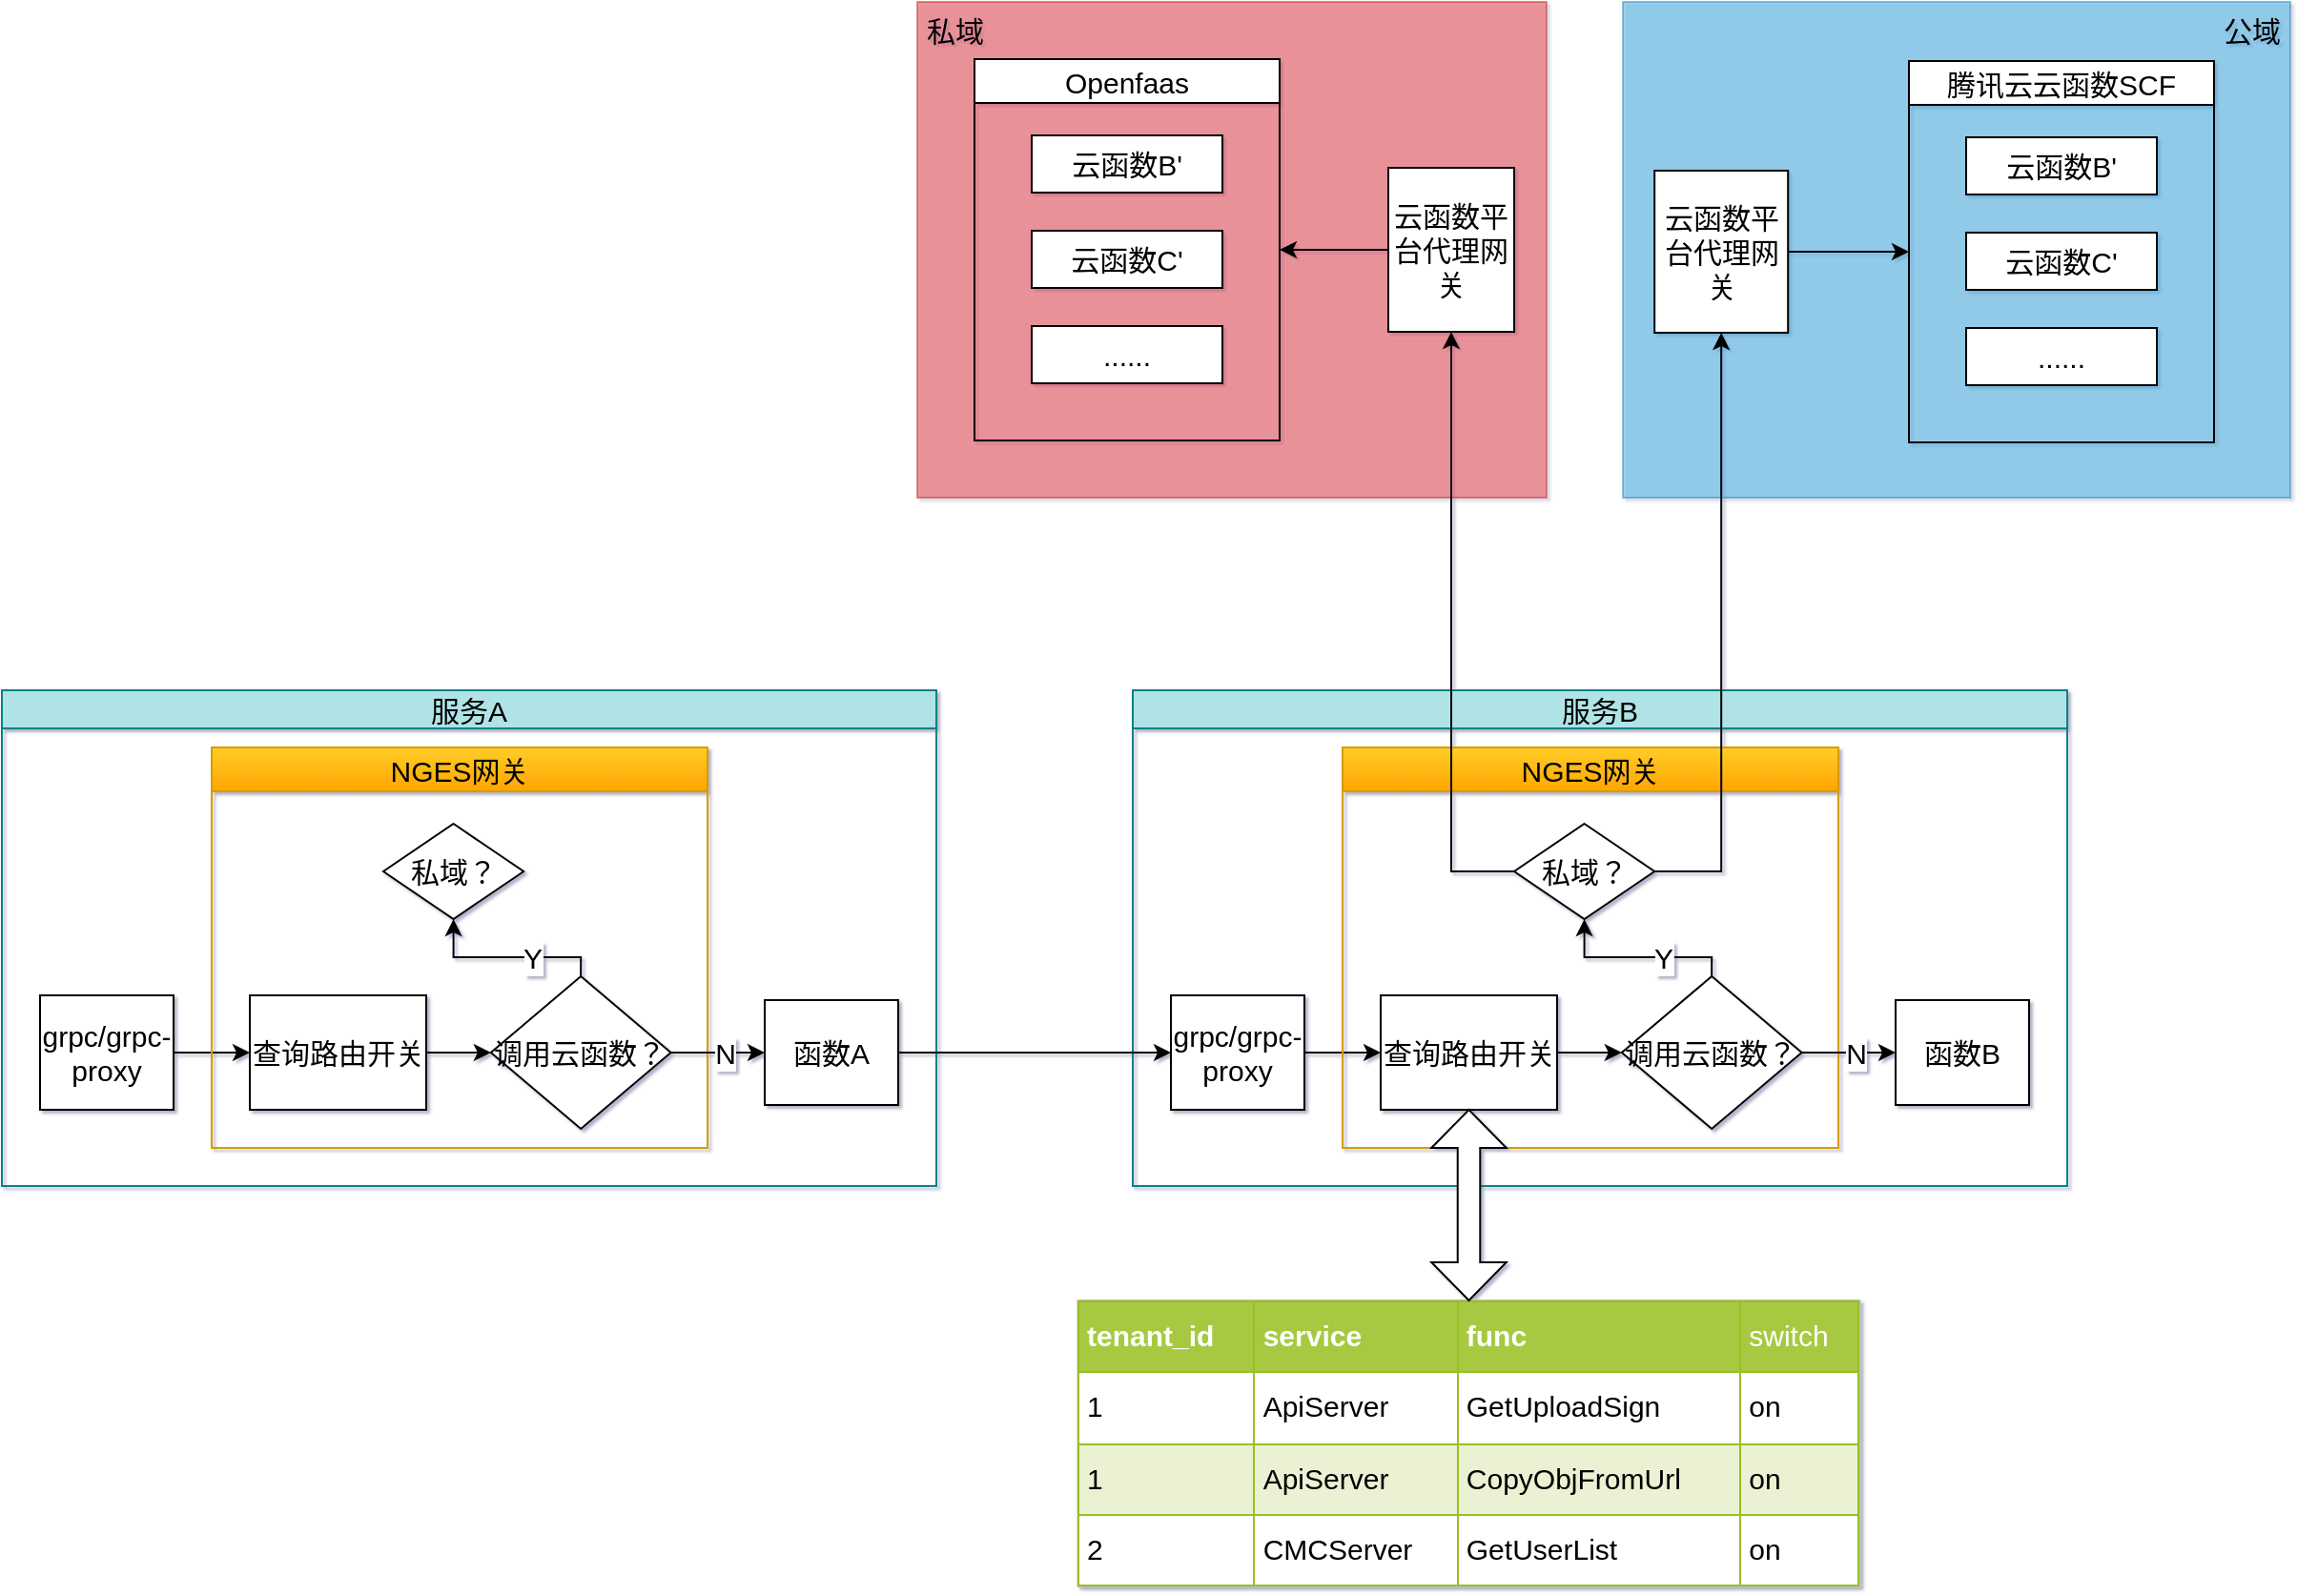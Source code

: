 <mxfile version="16.6.5" type="github" pages="2">
  <diagram id="JWkSaCIBXw_BbC1OM_UT" name="Page-1">
    <mxGraphModel dx="2948" dy="2355" grid="1" gridSize="10" guides="1" tooltips="1" connect="1" arrows="1" fold="1" page="1" pageScale="1" pageWidth="827" pageHeight="1169" background="none" math="0" shadow="1">
      <root>
        <mxCell id="0" />
        <mxCell id="1" parent="0" />
        <mxCell id="8ChkczAc9QmY6yMEM5Gc-102" value="" style="rounded=0;whiteSpace=wrap;html=1;fontSize=15;fillColor=#e51400;strokeColor=#B20000;opacity=40;fontColor=#ffffff;fontStyle=0" vertex="1" parent="1">
          <mxGeometry x="-190" y="-301" width="330" height="260" as="geometry" />
        </mxCell>
        <mxCell id="8ChkczAc9QmY6yMEM5Gc-101" value="" style="rounded=0;whiteSpace=wrap;html=1;fontSize=15;fillColor=#1ba1e2;strokeColor=#006EAF;opacity=40;fontColor=#ffffff;fontStyle=0" vertex="1" parent="1">
          <mxGeometry x="180" y="-301" width="350" height="260" as="geometry" />
        </mxCell>
        <mxCell id="iRXNjvUi3MBMvU93vo_h-6" value="&lt;table border=&quot;1&quot; width=&quot;100%&quot; cellpadding=&quot;4&quot; style=&quot;width: 100%; height: 100%; border-collapse: collapse; font-size: 15px;&quot;&gt;&lt;tbody style=&quot;font-size: 15px;&quot;&gt;&lt;tr style=&quot;background-color: rgb(167, 201, 66); color: rgb(255, 255, 255); border: 1px solid rgb(152, 191, 33); font-size: 15px;&quot;&gt;&lt;th align=&quot;left&quot; style=&quot;font-size: 15px;&quot;&gt;tenant_id&lt;/th&gt;&lt;th align=&quot;left&quot; style=&quot;font-size: 15px;&quot;&gt;service&lt;/th&gt;&lt;th align=&quot;left&quot; style=&quot;font-size: 15px;&quot;&gt;func&lt;/th&gt;&lt;td style=&quot;font-size: 15px;&quot;&gt;&lt;span style=&quot;font-size: 15px;&quot;&gt;switch&lt;/span&gt;&lt;/td&gt;&lt;/tr&gt;&lt;tr style=&quot;border: 1px solid rgb(152, 191, 33); font-size: 15px;&quot;&gt;&lt;td style=&quot;font-size: 15px;&quot;&gt;1&lt;/td&gt;&lt;td style=&quot;font-size: 15px;&quot;&gt;ApiServer&lt;/td&gt;&lt;td style=&quot;font-size: 15px;&quot;&gt;GetUploadSign&lt;/td&gt;&lt;td style=&quot;font-size: 15px;&quot;&gt;on&lt;/td&gt;&lt;/tr&gt;&lt;tr style=&quot;background-color: rgb(234, 242, 211); border: 1px solid rgb(152, 191, 33); font-size: 15px;&quot;&gt;&lt;td style=&quot;font-size: 15px;&quot;&gt;1&lt;/td&gt;&lt;td style=&quot;font-size: 15px;&quot;&gt;ApiServer&lt;/td&gt;&lt;td style=&quot;font-size: 15px;&quot;&gt;CopyObjFromUrl&lt;/td&gt;&lt;td style=&quot;font-size: 15px;&quot;&gt;on&lt;/td&gt;&lt;/tr&gt;&lt;tr style=&quot;border: 1px solid rgb(152, 191, 33); font-size: 15px;&quot;&gt;&lt;td style=&quot;font-size: 15px;&quot;&gt;2&lt;/td&gt;&lt;td style=&quot;font-size: 15px;&quot;&gt;CMCServer&lt;/td&gt;&lt;td style=&quot;font-size: 15px;&quot;&gt;GetUserList&lt;/td&gt;&lt;td style=&quot;font-size: 15px;&quot;&gt;on&lt;/td&gt;&lt;/tr&gt;&lt;/tbody&gt;&lt;/table&gt;" style="text;html=1;strokeColor=#c0c0c0;fillColor=#ffffff;overflow=fill;rounded=0;fontSize=15;fontStyle=0" parent="1" vertex="1">
          <mxGeometry x="-105.75" y="380" width="410" height="150" as="geometry" />
        </mxCell>
        <mxCell id="8ChkczAc9QmY6yMEM5Gc-16" value="Openfaas" style="swimlane;fontSize=15;fontStyle=0" vertex="1" parent="1">
          <mxGeometry x="-160" y="-271" width="160" height="200" as="geometry" />
        </mxCell>
        <mxCell id="8ChkczAc9QmY6yMEM5Gc-17" value="云函数B&#39;" style="rounded=0;whiteSpace=wrap;html=1;fontSize=15;fontStyle=0" vertex="1" parent="8ChkczAc9QmY6yMEM5Gc-16">
          <mxGeometry x="30" y="40" width="100" height="30" as="geometry" />
        </mxCell>
        <mxCell id="8ChkczAc9QmY6yMEM5Gc-18" value="云函数C&#39;" style="rounded=0;whiteSpace=wrap;html=1;fontSize=15;fontStyle=0" vertex="1" parent="8ChkczAc9QmY6yMEM5Gc-16">
          <mxGeometry x="30" y="90" width="100" height="30" as="geometry" />
        </mxCell>
        <mxCell id="8ChkczAc9QmY6yMEM5Gc-19" value="......" style="rounded=0;whiteSpace=wrap;html=1;fontSize=15;fontStyle=0" vertex="1" parent="8ChkczAc9QmY6yMEM5Gc-16">
          <mxGeometry x="30" y="140" width="100" height="30" as="geometry" />
        </mxCell>
        <mxCell id="8ChkczAc9QmY6yMEM5Gc-24" style="edgeStyle=orthogonalEdgeStyle;rounded=0;orthogonalLoop=1;jettySize=auto;html=1;exitX=0;exitY=0.5;exitDx=0;exitDy=0;entryX=1;entryY=0.5;entryDx=0;entryDy=0;fontSize=15;fontStyle=0" edge="1" parent="1" source="8ChkczAc9QmY6yMEM5Gc-22" target="8ChkczAc9QmY6yMEM5Gc-16">
          <mxGeometry relative="1" as="geometry" />
        </mxCell>
        <mxCell id="8ChkczAc9QmY6yMEM5Gc-22" value="云函数平台代理网关" style="rounded=0;whiteSpace=wrap;html=1;fontSize=15;fontStyle=0" vertex="1" parent="1">
          <mxGeometry x="57" y="-214" width="66" height="86" as="geometry" />
        </mxCell>
        <mxCell id="8ChkczAc9QmY6yMEM5Gc-57" value="服务A" style="swimlane;startSize=20;horizontal=1;containerType=tree;fontSize=15;swimlaneFillColor=none;fontStyle=0;strokeColor=#0e8088;fillColor=#b0e3e6;" vertex="1" parent="1">
          <mxGeometry x="-670" y="60" width="490" height="260" as="geometry" />
        </mxCell>
        <mxCell id="8ChkczAc9QmY6yMEM5Gc-58" style="edgeStyle=orthogonalEdgeStyle;rounded=0;orthogonalLoop=1;jettySize=auto;html=1;exitX=1;exitY=0.5;exitDx=0;exitDy=0;entryX=0;entryY=0.5;entryDx=0;entryDy=0;fontSize=15;fontStyle=0" edge="1" parent="8ChkczAc9QmY6yMEM5Gc-57" source="8ChkczAc9QmY6yMEM5Gc-59" target="8ChkczAc9QmY6yMEM5Gc-62">
          <mxGeometry relative="1" as="geometry" />
        </mxCell>
        <mxCell id="8ChkczAc9QmY6yMEM5Gc-59" value="grpc/grpc-proxy" style="rounded=0;whiteSpace=wrap;html=1;fontSize=15;fontStyle=0" vertex="1" parent="8ChkczAc9QmY6yMEM5Gc-57">
          <mxGeometry x="20" y="160" width="70" height="60" as="geometry" />
        </mxCell>
        <mxCell id="8ChkczAc9QmY6yMEM5Gc-60" value="NGES网关" style="swimlane;fontSize=15;fontStyle=0;fillColor=#ffcd28;gradientColor=#ffa500;strokeColor=#d79b00;" vertex="1" parent="8ChkczAc9QmY6yMEM5Gc-57">
          <mxGeometry x="110" y="30" width="260" height="210" as="geometry" />
        </mxCell>
        <mxCell id="8ChkczAc9QmY6yMEM5Gc-71" style="edgeStyle=orthogonalEdgeStyle;rounded=0;orthogonalLoop=1;jettySize=auto;html=1;exitX=1;exitY=0.5;exitDx=0;exitDy=0;entryX=0;entryY=0.5;entryDx=0;entryDy=0;fontSize=15;fontStyle=0" edge="1" parent="8ChkczAc9QmY6yMEM5Gc-60" source="8ChkczAc9QmY6yMEM5Gc-62" target="8ChkczAc9QmY6yMEM5Gc-65">
          <mxGeometry relative="1" as="geometry" />
        </mxCell>
        <mxCell id="8ChkczAc9QmY6yMEM5Gc-62" value="查询路由开关" style="rounded=0;whiteSpace=wrap;html=1;fontSize=15;fontStyle=0" vertex="1" parent="8ChkczAc9QmY6yMEM5Gc-60">
          <mxGeometry x="20" y="130" width="92.5" height="60" as="geometry" />
        </mxCell>
        <mxCell id="8ChkczAc9QmY6yMEM5Gc-74" style="edgeStyle=orthogonalEdgeStyle;rounded=0;orthogonalLoop=1;jettySize=auto;html=1;exitX=0.5;exitY=0;exitDx=0;exitDy=0;entryX=0.5;entryY=1;entryDx=0;entryDy=0;fontSize=15;fontStyle=0" edge="1" parent="8ChkczAc9QmY6yMEM5Gc-60" source="8ChkczAc9QmY6yMEM5Gc-65" target="8ChkczAc9QmY6yMEM5Gc-73">
          <mxGeometry relative="1" as="geometry">
            <Array as="points">
              <mxPoint x="194" y="110" />
              <mxPoint x="127" y="110" />
            </Array>
          </mxGeometry>
        </mxCell>
        <mxCell id="8ChkczAc9QmY6yMEM5Gc-76" value="Y" style="edgeLabel;html=1;align=center;verticalAlign=middle;resizable=0;points=[];fontSize=15;fontStyle=0" vertex="1" connectable="0" parent="8ChkczAc9QmY6yMEM5Gc-74">
          <mxGeometry x="-0.268" relative="1" as="geometry">
            <mxPoint as="offset" />
          </mxGeometry>
        </mxCell>
        <mxCell id="8ChkczAc9QmY6yMEM5Gc-65" value="调用云函数？" style="rhombus;whiteSpace=wrap;html=1;fontSize=15;fontStyle=0" vertex="1" parent="8ChkczAc9QmY6yMEM5Gc-60">
          <mxGeometry x="146.41" y="120" width="94.37" height="80" as="geometry" />
        </mxCell>
        <mxCell id="8ChkczAc9QmY6yMEM5Gc-73" value="私域？" style="rhombus;whiteSpace=wrap;html=1;fontSize=15;fontStyle=0" vertex="1" parent="8ChkczAc9QmY6yMEM5Gc-60">
          <mxGeometry x="90" y="40" width="73.59" height="50" as="geometry" />
        </mxCell>
        <mxCell id="8ChkczAc9QmY6yMEM5Gc-67" value="函数A" style="rounded=0;whiteSpace=wrap;html=1;fontSize=15;fontStyle=0" vertex="1" parent="8ChkczAc9QmY6yMEM5Gc-57">
          <mxGeometry x="400" y="162.5" width="70" height="55" as="geometry" />
        </mxCell>
        <mxCell id="8ChkczAc9QmY6yMEM5Gc-75" style="edgeStyle=orthogonalEdgeStyle;rounded=0;orthogonalLoop=1;jettySize=auto;html=1;exitX=1;exitY=0.5;exitDx=0;exitDy=0;entryX=0;entryY=0.5;entryDx=0;entryDy=0;fontSize=15;fontStyle=0" edge="1" parent="8ChkczAc9QmY6yMEM5Gc-57" source="8ChkczAc9QmY6yMEM5Gc-65" target="8ChkczAc9QmY6yMEM5Gc-67">
          <mxGeometry relative="1" as="geometry" />
        </mxCell>
        <mxCell id="8ChkczAc9QmY6yMEM5Gc-77" value="N" style="edgeLabel;html=1;align=center;verticalAlign=middle;resizable=0;points=[];fontSize=15;fontStyle=0" vertex="1" connectable="0" parent="8ChkczAc9QmY6yMEM5Gc-75">
          <mxGeometry x="0.128" relative="1" as="geometry">
            <mxPoint as="offset" />
          </mxGeometry>
        </mxCell>
        <mxCell id="8ChkczAc9QmY6yMEM5Gc-78" value="服务B" style="swimlane;startSize=20;horizontal=1;containerType=tree;fontSize=15;fontStyle=0;fillColor=#b0e3e6;strokeColor=#0e8088;" vertex="1" parent="1">
          <mxGeometry x="-77" y="60" width="490" height="260" as="geometry" />
        </mxCell>
        <mxCell id="8ChkczAc9QmY6yMEM5Gc-79" style="edgeStyle=orthogonalEdgeStyle;rounded=0;orthogonalLoop=1;jettySize=auto;html=1;exitX=1;exitY=0.5;exitDx=0;exitDy=0;entryX=0;entryY=0.5;entryDx=0;entryDy=0;fontSize=15;fontStyle=0" edge="1" parent="8ChkczAc9QmY6yMEM5Gc-78" source="8ChkczAc9QmY6yMEM5Gc-80" target="8ChkczAc9QmY6yMEM5Gc-83">
          <mxGeometry relative="1" as="geometry" />
        </mxCell>
        <mxCell id="8ChkczAc9QmY6yMEM5Gc-80" value="grpc/grpc-proxy" style="rounded=0;whiteSpace=wrap;html=1;fontSize=15;fontStyle=0" vertex="1" parent="8ChkczAc9QmY6yMEM5Gc-78">
          <mxGeometry x="20" y="160" width="70" height="60" as="geometry" />
        </mxCell>
        <mxCell id="8ChkczAc9QmY6yMEM5Gc-81" value="NGES网关" style="swimlane;fontSize=15;fontStyle=0;fillColor=#ffcd28;gradientColor=#ffa500;strokeColor=#d79b00;" vertex="1" parent="8ChkczAc9QmY6yMEM5Gc-78">
          <mxGeometry x="110" y="30" width="260" height="210" as="geometry" />
        </mxCell>
        <mxCell id="8ChkczAc9QmY6yMEM5Gc-82" style="edgeStyle=orthogonalEdgeStyle;rounded=0;orthogonalLoop=1;jettySize=auto;html=1;exitX=1;exitY=0.5;exitDx=0;exitDy=0;entryX=0;entryY=0.5;entryDx=0;entryDy=0;fontSize=15;fontStyle=0" edge="1" parent="8ChkczAc9QmY6yMEM5Gc-81" source="8ChkczAc9QmY6yMEM5Gc-83" target="8ChkczAc9QmY6yMEM5Gc-86">
          <mxGeometry relative="1" as="geometry" />
        </mxCell>
        <mxCell id="8ChkczAc9QmY6yMEM5Gc-83" value="查询路由开关" style="rounded=0;whiteSpace=wrap;html=1;fontSize=15;fontStyle=0" vertex="1" parent="8ChkczAc9QmY6yMEM5Gc-81">
          <mxGeometry x="20" y="130" width="92.5" height="60" as="geometry" />
        </mxCell>
        <mxCell id="8ChkczAc9QmY6yMEM5Gc-84" style="edgeStyle=orthogonalEdgeStyle;rounded=0;orthogonalLoop=1;jettySize=auto;html=1;exitX=0.5;exitY=0;exitDx=0;exitDy=0;entryX=0.5;entryY=1;entryDx=0;entryDy=0;fontSize=15;fontStyle=0" edge="1" parent="8ChkczAc9QmY6yMEM5Gc-81" source="8ChkczAc9QmY6yMEM5Gc-86" target="8ChkczAc9QmY6yMEM5Gc-87">
          <mxGeometry relative="1" as="geometry">
            <Array as="points">
              <mxPoint x="194" y="110" />
              <mxPoint x="127" y="110" />
            </Array>
          </mxGeometry>
        </mxCell>
        <mxCell id="8ChkczAc9QmY6yMEM5Gc-85" value="Y" style="edgeLabel;html=1;align=center;verticalAlign=middle;resizable=0;points=[];fontSize=15;fontStyle=0" vertex="1" connectable="0" parent="8ChkczAc9QmY6yMEM5Gc-84">
          <mxGeometry x="-0.268" relative="1" as="geometry">
            <mxPoint as="offset" />
          </mxGeometry>
        </mxCell>
        <mxCell id="8ChkczAc9QmY6yMEM5Gc-86" value="调用云函数？" style="rhombus;whiteSpace=wrap;html=1;fontSize=15;fontStyle=0" vertex="1" parent="8ChkczAc9QmY6yMEM5Gc-81">
          <mxGeometry x="146.41" y="120" width="94.37" height="80" as="geometry" />
        </mxCell>
        <mxCell id="8ChkczAc9QmY6yMEM5Gc-87" value="私域？" style="rhombus;whiteSpace=wrap;html=1;fontSize=15;fontStyle=0" vertex="1" parent="8ChkczAc9QmY6yMEM5Gc-81">
          <mxGeometry x="90" y="40" width="73.59" height="50" as="geometry" />
        </mxCell>
        <mxCell id="8ChkczAc9QmY6yMEM5Gc-88" value="函数B" style="rounded=0;whiteSpace=wrap;html=1;fontSize=15;fontStyle=0" vertex="1" parent="8ChkczAc9QmY6yMEM5Gc-78">
          <mxGeometry x="400" y="162.5" width="70" height="55" as="geometry" />
        </mxCell>
        <mxCell id="8ChkczAc9QmY6yMEM5Gc-89" style="edgeStyle=orthogonalEdgeStyle;rounded=0;orthogonalLoop=1;jettySize=auto;html=1;exitX=1;exitY=0.5;exitDx=0;exitDy=0;entryX=0;entryY=0.5;entryDx=0;entryDy=0;fontSize=15;fontStyle=0" edge="1" parent="8ChkczAc9QmY6yMEM5Gc-78" source="8ChkczAc9QmY6yMEM5Gc-86" target="8ChkczAc9QmY6yMEM5Gc-88">
          <mxGeometry relative="1" as="geometry" />
        </mxCell>
        <mxCell id="8ChkczAc9QmY6yMEM5Gc-90" value="N" style="edgeLabel;html=1;align=center;verticalAlign=middle;resizable=0;points=[];fontSize=15;fontStyle=0" vertex="1" connectable="0" parent="8ChkczAc9QmY6yMEM5Gc-89">
          <mxGeometry x="0.128" relative="1" as="geometry">
            <mxPoint as="offset" />
          </mxGeometry>
        </mxCell>
        <mxCell id="8ChkczAc9QmY6yMEM5Gc-91" style="edgeStyle=orthogonalEdgeStyle;rounded=0;orthogonalLoop=1;jettySize=auto;html=1;exitX=0;exitY=0.5;exitDx=0;exitDy=0;fontSize=15;entryX=0.5;entryY=1;entryDx=0;entryDy=0;fontStyle=0" edge="1" parent="1" source="8ChkczAc9QmY6yMEM5Gc-87" target="8ChkczAc9QmY6yMEM5Gc-22">
          <mxGeometry relative="1" as="geometry">
            <mxPoint x="100" y="-120" as="targetPoint" />
          </mxGeometry>
        </mxCell>
        <mxCell id="8ChkczAc9QmY6yMEM5Gc-92" value="腾讯云云函数SCF" style="swimlane;fontSize=15;fontStyle=0" vertex="1" parent="1">
          <mxGeometry x="330" y="-270" width="160" height="200" as="geometry" />
        </mxCell>
        <mxCell id="8ChkczAc9QmY6yMEM5Gc-93" value="云函数B&#39;" style="rounded=0;whiteSpace=wrap;html=1;fontSize=15;fontStyle=0" vertex="1" parent="8ChkczAc9QmY6yMEM5Gc-92">
          <mxGeometry x="30" y="40" width="100" height="30" as="geometry" />
        </mxCell>
        <mxCell id="8ChkczAc9QmY6yMEM5Gc-94" value="云函数C&#39;" style="rounded=0;whiteSpace=wrap;html=1;fontSize=15;fontStyle=0" vertex="1" parent="8ChkczAc9QmY6yMEM5Gc-92">
          <mxGeometry x="30" y="90" width="100" height="30" as="geometry" />
        </mxCell>
        <mxCell id="8ChkczAc9QmY6yMEM5Gc-95" value="......" style="rounded=0;whiteSpace=wrap;html=1;fontSize=15;fontStyle=0" vertex="1" parent="8ChkczAc9QmY6yMEM5Gc-92">
          <mxGeometry x="30" y="140" width="100" height="30" as="geometry" />
        </mxCell>
        <mxCell id="8ChkczAc9QmY6yMEM5Gc-96" style="edgeStyle=orthogonalEdgeStyle;rounded=0;orthogonalLoop=1;jettySize=auto;html=1;exitX=0.5;exitY=1;exitDx=0;exitDy=0;fontSize=15;fontStyle=0" edge="1" parent="1">
          <mxGeometry relative="1" as="geometry">
            <mxPoint x="410" y="-100" as="sourcePoint" />
            <mxPoint x="410" y="-100" as="targetPoint" />
          </mxGeometry>
        </mxCell>
        <mxCell id="8ChkczAc9QmY6yMEM5Gc-100" style="edgeStyle=orthogonalEdgeStyle;rounded=0;orthogonalLoop=1;jettySize=auto;html=1;exitX=1;exitY=0.5;exitDx=0;exitDy=0;entryX=0;entryY=0.5;entryDx=0;entryDy=0;fontSize=15;fontStyle=0" edge="1" parent="1" source="8ChkczAc9QmY6yMEM5Gc-98" target="8ChkczAc9QmY6yMEM5Gc-92">
          <mxGeometry relative="1" as="geometry" />
        </mxCell>
        <mxCell id="8ChkczAc9QmY6yMEM5Gc-98" value="云函数平台代理网关" style="rounded=0;whiteSpace=wrap;html=1;fontSize=15;fontStyle=0" vertex="1" parent="1">
          <mxGeometry x="196.59" y="-212.5" width="70" height="85" as="geometry" />
        </mxCell>
        <mxCell id="8ChkczAc9QmY6yMEM5Gc-99" style="edgeStyle=orthogonalEdgeStyle;rounded=0;orthogonalLoop=1;jettySize=auto;html=1;exitX=1;exitY=0.5;exitDx=0;exitDy=0;entryX=0.5;entryY=1;entryDx=0;entryDy=0;fontSize=15;fontStyle=0" edge="1" parent="1" source="8ChkczAc9QmY6yMEM5Gc-87" target="8ChkczAc9QmY6yMEM5Gc-98">
          <mxGeometry relative="1" as="geometry" />
        </mxCell>
        <mxCell id="8ChkczAc9QmY6yMEM5Gc-103" value="私域" style="text;html=1;strokeColor=none;fillColor=none;align=center;verticalAlign=middle;whiteSpace=wrap;rounded=0;fontSize=15;opacity=40;fontStyle=0" vertex="1" parent="1">
          <mxGeometry x="-200" y="-301" width="60" height="30" as="geometry" />
        </mxCell>
        <mxCell id="8ChkczAc9QmY6yMEM5Gc-104" value="公域" style="text;html=1;strokeColor=none;fillColor=none;align=center;verticalAlign=middle;whiteSpace=wrap;rounded=0;fontSize=15;opacity=40;fontStyle=0" vertex="1" parent="1">
          <mxGeometry x="480" y="-301" width="60" height="30" as="geometry" />
        </mxCell>
        <mxCell id="8ChkczAc9QmY6yMEM5Gc-106" style="edgeStyle=orthogonalEdgeStyle;rounded=0;orthogonalLoop=1;jettySize=auto;html=1;exitX=1;exitY=0.5;exitDx=0;exitDy=0;entryX=0;entryY=0.5;entryDx=0;entryDy=0;fontSize=15;fontStyle=0" edge="1" parent="1" source="8ChkczAc9QmY6yMEM5Gc-67" target="8ChkczAc9QmY6yMEM5Gc-80">
          <mxGeometry relative="1" as="geometry" />
        </mxCell>
        <mxCell id="8ChkczAc9QmY6yMEM5Gc-109" value="" style="shape=doubleArrow;direction=south;whiteSpace=wrap;html=1;fontSize=15;fillColor=default;fontStyle=0" vertex="1" parent="1">
          <mxGeometry x="79.63" y="280" width="39.25" height="100" as="geometry" />
        </mxCell>
      </root>
    </mxGraphModel>
  </diagram>
  <diagram id="FJGrIBFXIrZjQzSwKuci" name="Page-2">
    <mxGraphModel dx="2524" dy="2118" grid="1" gridSize="10" guides="1" tooltips="1" connect="1" arrows="1" fold="1" page="1" pageScale="1" pageWidth="827" pageHeight="1169" math="0" shadow="0">
      <root>
        <mxCell id="URROGnMtyPQ05QQZQxgK-0" />
        <mxCell id="URROGnMtyPQ05QQZQxgK-1" parent="URROGnMtyPQ05QQZQxgK-0" />
        <mxCell id="40BiTgnXR5nXwLaclg4I-0" value="腾讯云云函数SCF" style="swimlane;fillColor=#d5e8d4;strokeColor=#82b366;" parent="URROGnMtyPQ05QQZQxgK-1" vertex="1">
          <mxGeometry x="100" y="210" width="200" height="200" as="geometry" />
        </mxCell>
        <mxCell id="40BiTgnXR5nXwLaclg4I-1" value="云函数1" style="rounded=0;whiteSpace=wrap;html=1;fillColor=#d5e8d4;strokeColor=#82b366;" parent="40BiTgnXR5nXwLaclg4I-0" vertex="1">
          <mxGeometry x="10" y="60" width="80" height="40" as="geometry" />
        </mxCell>
        <mxCell id="40BiTgnXR5nXwLaclg4I-2" value="云函数2" style="rounded=0;whiteSpace=wrap;html=1;fillColor=#d5e8d4;strokeColor=#82b366;" parent="40BiTgnXR5nXwLaclg4I-0" vertex="1">
          <mxGeometry x="110" y="60" width="80" height="40" as="geometry" />
        </mxCell>
        <mxCell id="40BiTgnXR5nXwLaclg4I-3" value="云函数3" style="rounded=0;whiteSpace=wrap;html=1;fillColor=#d5e8d4;strokeColor=#82b366;" parent="40BiTgnXR5nXwLaclg4I-0" vertex="1">
          <mxGeometry x="10" y="120" width="80" height="40" as="geometry" />
        </mxCell>
        <mxCell id="40BiTgnXR5nXwLaclg4I-4" value="..." style="rounded=0;whiteSpace=wrap;html=1;fillColor=#d5e8d4;strokeColor=#82b366;" parent="40BiTgnXR5nXwLaclg4I-0" vertex="1">
          <mxGeometry x="110" y="120" width="80" height="40" as="geometry" />
        </mxCell>
        <mxCell id="40BiTgnXR5nXwLaclg4I-5" value="OpenFaas" style="swimlane;fillColor=#d5e8d4;strokeColor=#82b366;" parent="URROGnMtyPQ05QQZQxgK-1" vertex="1">
          <mxGeometry x="340" y="210" width="200" height="200" as="geometry" />
        </mxCell>
        <mxCell id="40BiTgnXR5nXwLaclg4I-6" value="云函数1" style="rounded=0;whiteSpace=wrap;html=1;fillColor=#d5e8d4;strokeColor=#82b366;" parent="40BiTgnXR5nXwLaclg4I-5" vertex="1">
          <mxGeometry x="10" y="60" width="80" height="40" as="geometry" />
        </mxCell>
        <mxCell id="40BiTgnXR5nXwLaclg4I-7" value="云函数2" style="rounded=0;whiteSpace=wrap;html=1;fillColor=#d5e8d4;strokeColor=#82b366;" parent="40BiTgnXR5nXwLaclg4I-5" vertex="1">
          <mxGeometry x="110" y="60" width="80" height="40" as="geometry" />
        </mxCell>
        <mxCell id="40BiTgnXR5nXwLaclg4I-8" value="云函数3" style="rounded=0;whiteSpace=wrap;html=1;fillColor=#d5e8d4;strokeColor=#82b366;" parent="40BiTgnXR5nXwLaclg4I-5" vertex="1">
          <mxGeometry x="10" y="120" width="80" height="40" as="geometry" />
        </mxCell>
        <mxCell id="40BiTgnXR5nXwLaclg4I-9" value="..." style="rounded=0;whiteSpace=wrap;html=1;fillColor=#d5e8d4;strokeColor=#82b366;" parent="40BiTgnXR5nXwLaclg4I-5" vertex="1">
          <mxGeometry x="110" y="120" width="80" height="40" as="geometry" />
        </mxCell>
        <mxCell id="40BiTgnXR5nXwLaclg4I-10" style="edgeStyle=orthogonalEdgeStyle;rounded=0;orthogonalLoop=1;jettySize=auto;html=1;exitX=0.5;exitY=1;exitDx=0;exitDy=0;entryX=0.5;entryY=0;entryDx=0;entryDy=0;" parent="URROGnMtyPQ05QQZQxgK-1" source="40BiTgnXR5nXwLaclg4I-13" target="40BiTgnXR5nXwLaclg4I-0" edge="1">
          <mxGeometry relative="1" as="geometry" />
        </mxCell>
        <mxCell id="40BiTgnXR5nXwLaclg4I-11" style="edgeStyle=orthogonalEdgeStyle;rounded=0;orthogonalLoop=1;jettySize=auto;html=1;exitX=0.5;exitY=1;exitDx=0;exitDy=0;" parent="URROGnMtyPQ05QQZQxgK-1" source="40BiTgnXR5nXwLaclg4I-13" target="40BiTgnXR5nXwLaclg4I-5" edge="1">
          <mxGeometry relative="1" as="geometry" />
        </mxCell>
        <mxCell id="40BiTgnXR5nXwLaclg4I-12" value="根据云函数类型转发" style="edgeLabel;html=1;align=center;verticalAlign=middle;resizable=0;points=[];" parent="40BiTgnXR5nXwLaclg4I-11" vertex="1" connectable="0">
          <mxGeometry x="-0.777" y="-1" relative="1" as="geometry">
            <mxPoint x="56" as="offset" />
          </mxGeometry>
        </mxCell>
        <mxCell id="40BiTgnXR5nXwLaclg4I-13" value="云函数网关" style="rounded=0;whiteSpace=wrap;html=1;fillColor=#d5e8d4;strokeColor=#82b366;" parent="URROGnMtyPQ05QQZQxgK-1" vertex="1">
          <mxGeometry x="220" y="50" width="210" height="60" as="geometry" />
        </mxCell>
        <mxCell id="40BiTgnXR5nXwLaclg4I-14" style="edgeStyle=orthogonalEdgeStyle;rounded=0;orthogonalLoop=1;jettySize=auto;html=1;exitX=0.5;exitY=1;exitDx=0;exitDy=0;entryX=0.5;entryY=0;entryDx=0;entryDy=0;" parent="URROGnMtyPQ05QQZQxgK-1" source="40BiTgnXR5nXwLaclg4I-16" target="40BiTgnXR5nXwLaclg4I-13" edge="1">
          <mxGeometry relative="1" as="geometry" />
        </mxCell>
        <mxCell id="40BiTgnXR5nXwLaclg4I-15" value="根据租户+接口配置转发" style="edgeLabel;html=1;align=center;verticalAlign=middle;resizable=0;points=[];" parent="40BiTgnXR5nXwLaclg4I-14" vertex="1" connectable="0">
          <mxGeometry x="-0.2" relative="1" as="geometry">
            <mxPoint x="65" y="6" as="offset" />
          </mxGeometry>
        </mxCell>
        <mxCell id="40BiTgnXR5nXwLaclg4I-16" value="NGES网关" style="rounded=0;whiteSpace=wrap;html=1;fillColor=#dae8fc;strokeColor=#6c8ebf;" parent="URROGnMtyPQ05QQZQxgK-1" vertex="1">
          <mxGeometry x="220" y="-70" width="210" height="60" as="geometry" />
        </mxCell>
        <mxCell id="40BiTgnXR5nXwLaclg4I-17" style="edgeStyle=orthogonalEdgeStyle;rounded=0;orthogonalLoop=1;jettySize=auto;html=1;exitX=0.5;exitY=0.5;exitDx=0;exitDy=0;exitPerimeter=0;" parent="URROGnMtyPQ05QQZQxgK-1" source="40BiTgnXR5nXwLaclg4I-19" target="40BiTgnXR5nXwLaclg4I-16" edge="1">
          <mxGeometry relative="1" as="geometry" />
        </mxCell>
        <mxCell id="40BiTgnXR5nXwLaclg4I-18" value="" style="edgeStyle=orthogonalEdgeStyle;rounded=0;orthogonalLoop=1;jettySize=auto;html=1;" parent="URROGnMtyPQ05QQZQxgK-1" source="40BiTgnXR5nXwLaclg4I-19" target="40BiTgnXR5nXwLaclg4I-16" edge="1">
          <mxGeometry relative="1" as="geometry" />
        </mxCell>
        <mxCell id="40BiTgnXR5nXwLaclg4I-19" value="用户" style="shape=umlActor;verticalLabelPosition=bottom;verticalAlign=top;html=1;outlineConnect=0;" parent="URROGnMtyPQ05QQZQxgK-1" vertex="1">
          <mxGeometry x="310" y="-200" width="30" height="60" as="geometry" />
        </mxCell>
        <mxCell id="40BiTgnXR5nXwLaclg4I-20" value="" style="endArrow=none;dashed=1;html=1;" parent="URROGnMtyPQ05QQZQxgK-1" edge="1">
          <mxGeometry width="50" height="50" relative="1" as="geometry">
            <mxPoint x="60" y="430" as="sourcePoint" />
            <mxPoint x="60" y="-220" as="targetPoint" />
          </mxGeometry>
        </mxCell>
        <mxCell id="40BiTgnXR5nXwLaclg4I-21" style="edgeStyle=orthogonalEdgeStyle;rounded=0;orthogonalLoop=1;jettySize=auto;html=1;exitX=0.5;exitY=1;exitDx=0;exitDy=0;" parent="URROGnMtyPQ05QQZQxgK-1" source="40BiTgnXR5nXwLaclg4I-23" target="40BiTgnXR5nXwLaclg4I-33" edge="1">
          <mxGeometry relative="1" as="geometry" />
        </mxCell>
        <mxCell id="40BiTgnXR5nXwLaclg4I-22" value="代码拉取、提交和部署" style="edgeLabel;html=1;align=center;verticalAlign=middle;resizable=0;points=[];" parent="40BiTgnXR5nXwLaclg4I-21" vertex="1" connectable="0">
          <mxGeometry x="-0.778" y="1" relative="1" as="geometry">
            <mxPoint x="73" as="offset" />
          </mxGeometry>
        </mxCell>
        <mxCell id="40BiTgnXR5nXwLaclg4I-23" value="faas-cli" style="rounded=0;whiteSpace=wrap;html=1;fillColor=#d5e8d4;strokeColor=#82b366;" parent="URROGnMtyPQ05QQZQxgK-1" vertex="1">
          <mxGeometry x="-260" y="-60" width="130" height="60" as="geometry" />
        </mxCell>
        <mxCell id="40BiTgnXR5nXwLaclg4I-24" style="edgeStyle=orthogonalEdgeStyle;rounded=0;orthogonalLoop=1;jettySize=auto;html=1;exitX=0.5;exitY=1;exitDx=0;exitDy=0;entryX=0.5;entryY=0;entryDx=0;entryDy=0;" parent="URROGnMtyPQ05QQZQxgK-1" source="40BiTgnXR5nXwLaclg4I-25" target="40BiTgnXR5nXwLaclg4I-33" edge="1">
          <mxGeometry relative="1" as="geometry" />
        </mxCell>
        <mxCell id="40BiTgnXR5nXwLaclg4I-25" value="vscode插件" style="rounded=0;whiteSpace=wrap;html=1;fillColor=#d5e8d4;strokeColor=#82b366;" parent="URROGnMtyPQ05QQZQxgK-1" vertex="1">
          <mxGeometry x="-110" y="-60" width="130" height="60" as="geometry" />
        </mxCell>
        <mxCell id="40BiTgnXR5nXwLaclg4I-26" style="edgeStyle=orthogonalEdgeStyle;rounded=0;orthogonalLoop=1;jettySize=auto;html=1;exitX=0.5;exitY=0.5;exitDx=0;exitDy=0;exitPerimeter=0;" parent="URROGnMtyPQ05QQZQxgK-1" source="40BiTgnXR5nXwLaclg4I-28" target="40BiTgnXR5nXwLaclg4I-25" edge="1">
          <mxGeometry relative="1" as="geometry" />
        </mxCell>
        <mxCell id="40BiTgnXR5nXwLaclg4I-27" style="edgeStyle=orthogonalEdgeStyle;rounded=0;orthogonalLoop=1;jettySize=auto;html=1;exitX=0.5;exitY=0.5;exitDx=0;exitDy=0;exitPerimeter=0;entryX=0.5;entryY=0;entryDx=0;entryDy=0;" parent="URROGnMtyPQ05QQZQxgK-1" source="40BiTgnXR5nXwLaclg4I-28" target="40BiTgnXR5nXwLaclg4I-23" edge="1">
          <mxGeometry relative="1" as="geometry" />
        </mxCell>
        <mxCell id="40BiTgnXR5nXwLaclg4I-28" value="开发者" style="shape=umlActor;verticalLabelPosition=bottom;verticalAlign=top;html=1;outlineConnect=0;" parent="URROGnMtyPQ05QQZQxgK-1" vertex="1">
          <mxGeometry x="-136" y="-180" width="30" height="60" as="geometry" />
        </mxCell>
        <mxCell id="40BiTgnXR5nXwLaclg4I-29" style="edgeStyle=orthogonalEdgeStyle;rounded=0;orthogonalLoop=1;jettySize=auto;html=1;exitX=0.5;exitY=1;exitDx=0;exitDy=0;" parent="URROGnMtyPQ05QQZQxgK-1" source="40BiTgnXR5nXwLaclg4I-33" target="40BiTgnXR5nXwLaclg4I-38" edge="1">
          <mxGeometry relative="1" as="geometry" />
        </mxCell>
        <mxCell id="40BiTgnXR5nXwLaclg4I-30" value="代码版本管理" style="edgeLabel;html=1;align=center;verticalAlign=middle;resizable=0;points=[];" parent="40BiTgnXR5nXwLaclg4I-29" vertex="1" connectable="0">
          <mxGeometry x="0.708" y="2" relative="1" as="geometry">
            <mxPoint x="-47" as="offset" />
          </mxGeometry>
        </mxCell>
        <mxCell id="40BiTgnXR5nXwLaclg4I-31" style="edgeStyle=orthogonalEdgeStyle;rounded=0;orthogonalLoop=1;jettySize=auto;html=1;exitX=0.5;exitY=1;exitDx=0;exitDy=0;" parent="URROGnMtyPQ05QQZQxgK-1" source="40BiTgnXR5nXwLaclg4I-33" target="40BiTgnXR5nXwLaclg4I-42" edge="1">
          <mxGeometry relative="1" as="geometry" />
        </mxCell>
        <mxCell id="40BiTgnXR5nXwLaclg4I-32" style="edgeStyle=orthogonalEdgeStyle;rounded=0;orthogonalLoop=1;jettySize=auto;html=1;exitX=0.5;exitY=1;exitDx=0;exitDy=0;entryX=0.5;entryY=0;entryDx=0;entryDy=0;" parent="URROGnMtyPQ05QQZQxgK-1" source="40BiTgnXR5nXwLaclg4I-33" target="40BiTgnXR5nXwLaclg4I-49" edge="1">
          <mxGeometry relative="1" as="geometry" />
        </mxCell>
        <mxCell id="40BiTgnXR5nXwLaclg4I-33" value="管理端" style="rounded=0;whiteSpace=wrap;html=1;fillColor=#d5e8d4;strokeColor=#82b366;" parent="URROGnMtyPQ05QQZQxgK-1" vertex="1">
          <mxGeometry x="-226" y="70" width="210" height="60" as="geometry" />
        </mxCell>
        <mxCell id="40BiTgnXR5nXwLaclg4I-34" style="edgeStyle=orthogonalEdgeStyle;rounded=0;orthogonalLoop=1;jettySize=auto;html=1;exitX=0.5;exitY=0.5;exitDx=0;exitDy=0;exitPerimeter=0;entryX=0;entryY=0.5;entryDx=0;entryDy=0;" parent="URROGnMtyPQ05QQZQxgK-1" source="40BiTgnXR5nXwLaclg4I-35" target="40BiTgnXR5nXwLaclg4I-33" edge="1">
          <mxGeometry relative="1" as="geometry" />
        </mxCell>
        <mxCell id="40BiTgnXR5nXwLaclg4I-35" value="管理员" style="shape=umlActor;verticalLabelPosition=bottom;verticalAlign=top;html=1;outlineConnect=0;" parent="URROGnMtyPQ05QQZQxgK-1" vertex="1">
          <mxGeometry x="-390" y="70" width="30" height="60" as="geometry" />
        </mxCell>
        <mxCell id="40BiTgnXR5nXwLaclg4I-36" style="edgeStyle=orthogonalEdgeStyle;rounded=0;orthogonalLoop=1;jettySize=auto;html=1;exitX=0.5;exitY=1;exitDx=0;exitDy=0;entryX=0.5;entryY=0;entryDx=0;entryDy=0;entryPerimeter=0;" parent="URROGnMtyPQ05QQZQxgK-1" source="40BiTgnXR5nXwLaclg4I-38" target="40BiTgnXR5nXwLaclg4I-39" edge="1">
          <mxGeometry relative="1" as="geometry" />
        </mxCell>
        <mxCell id="40BiTgnXR5nXwLaclg4I-37" value="代码备份、扫描" style="edgeLabel;html=1;align=center;verticalAlign=middle;resizable=0;points=[];" parent="40BiTgnXR5nXwLaclg4I-36" vertex="1" connectable="0">
          <mxGeometry x="0.167" relative="1" as="geometry">
            <mxPoint x="-51" as="offset" />
          </mxGeometry>
        </mxCell>
        <mxCell id="40BiTgnXR5nXwLaclg4I-38" value="七彩石" style="rounded=0;whiteSpace=wrap;html=1;" parent="URROGnMtyPQ05QQZQxgK-1" vertex="1">
          <mxGeometry x="-260" y="200" width="130" height="60" as="geometry" />
        </mxCell>
        <mxCell id="40BiTgnXR5nXwLaclg4I-39" value="工蜂" style="verticalLabelPosition=bottom;html=1;verticalAlign=top;align=center;strokeColor=none;fillColor=#00BEF2;shape=mxgraph.azure.git_repository;" parent="URROGnMtyPQ05QQZQxgK-1" vertex="1">
          <mxGeometry x="-220" y="320" width="50" height="50" as="geometry" />
        </mxCell>
        <mxCell id="40BiTgnXR5nXwLaclg4I-40" style="edgeStyle=orthogonalEdgeStyle;rounded=0;orthogonalLoop=1;jettySize=auto;html=1;exitX=0.5;exitY=1;exitDx=0;exitDy=0;entryX=0.5;entryY=1;entryDx=0;entryDy=0;" parent="URROGnMtyPQ05QQZQxgK-1" source="40BiTgnXR5nXwLaclg4I-42" target="40BiTgnXR5nXwLaclg4I-0" edge="1">
          <mxGeometry relative="1" as="geometry" />
        </mxCell>
        <mxCell id="40BiTgnXR5nXwLaclg4I-41" style="edgeStyle=orthogonalEdgeStyle;rounded=0;orthogonalLoop=1;jettySize=auto;html=1;exitX=0.5;exitY=1;exitDx=0;exitDy=0;entryX=0.5;entryY=1;entryDx=0;entryDy=0;" parent="URROGnMtyPQ05QQZQxgK-1" source="40BiTgnXR5nXwLaclg4I-42" target="40BiTgnXR5nXwLaclg4I-5" edge="1">
          <mxGeometry relative="1" as="geometry" />
        </mxCell>
        <mxCell id="40BiTgnXR5nXwLaclg4I-42" value="CODING" style="rounded=0;whiteSpace=wrap;html=1;" parent="URROGnMtyPQ05QQZQxgK-1" vertex="1">
          <mxGeometry x="-110" y="200" width="130" height="60" as="geometry" />
        </mxCell>
        <mxCell id="40BiTgnXR5nXwLaclg4I-43" value="" style="rounded=0;whiteSpace=wrap;html=1;fillColor=#dae8fc;strokeColor=#6c8ebf;" parent="URROGnMtyPQ05QQZQxgK-1" vertex="1">
          <mxGeometry x="-430" y="380" width="50" height="20" as="geometry" />
        </mxCell>
        <mxCell id="40BiTgnXR5nXwLaclg4I-44" value="NGES模块" style="edgeLabel;html=1;align=left;verticalAlign=middle;resizable=0;points=[];" parent="URROGnMtyPQ05QQZQxgK-1" vertex="1" connectable="0">
          <mxGeometry x="-370" y="390" as="geometry" />
        </mxCell>
        <mxCell id="40BiTgnXR5nXwLaclg4I-45" value="" style="rounded=0;whiteSpace=wrap;html=1;fillColor=#d5e8d4;strokeColor=#82b366;" parent="URROGnMtyPQ05QQZQxgK-1" vertex="1">
          <mxGeometry x="-430" y="350" width="50" height="20" as="geometry" />
        </mxCell>
        <mxCell id="40BiTgnXR5nXwLaclg4I-46" value="重楼云函数模块" style="edgeLabel;html=1;align=left;verticalAlign=middle;resizable=0;points=[];" parent="URROGnMtyPQ05QQZQxgK-1" vertex="1" connectable="0">
          <mxGeometry x="-370" y="360" as="geometry" />
        </mxCell>
        <mxCell id="40BiTgnXR5nXwLaclg4I-47" value="" style="rounded=0;whiteSpace=wrap;html=1;" parent="URROGnMtyPQ05QQZQxgK-1" vertex="1">
          <mxGeometry x="-430" y="410" width="50" height="20" as="geometry" />
        </mxCell>
        <mxCell id="40BiTgnXR5nXwLaclg4I-48" value="外部系统" style="edgeLabel;html=1;align=left;verticalAlign=middle;resizable=0;points=[];" parent="URROGnMtyPQ05QQZQxgK-1" vertex="1" connectable="0">
          <mxGeometry x="-370" y="420" as="geometry" />
        </mxCell>
        <mxCell id="40BiTgnXR5nXwLaclg4I-49" value="盘古权限系统" style="rounded=0;whiteSpace=wrap;html=1;" parent="URROGnMtyPQ05QQZQxgK-1" vertex="1">
          <mxGeometry x="-410" y="200" width="130" height="60" as="geometry" />
        </mxCell>
        <mxCell id="40BiTgnXR5nXwLaclg4I-50" value="权限控制" style="edgeLabel;html=1;align=center;verticalAlign=middle;resizable=0;points=[];" parent="URROGnMtyPQ05QQZQxgK-1" vertex="1" connectable="0">
          <mxGeometry x="-375" y="180" as="geometry" />
        </mxCell>
      </root>
    </mxGraphModel>
  </diagram>
</mxfile>
